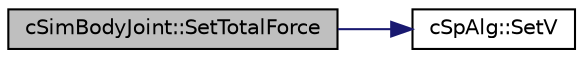 digraph "cSimBodyJoint::SetTotalForce"
{
 // LATEX_PDF_SIZE
  edge [fontname="Helvetica",fontsize="10",labelfontname="Helvetica",labelfontsize="10"];
  node [fontname="Helvetica",fontsize="10",shape=record];
  rankdir="LR";
  Node1 [label="cSimBodyJoint::SetTotalForce",height=0.2,width=0.4,color="black", fillcolor="grey75", style="filled", fontcolor="black",tooltip=" "];
  Node1 -> Node2 [color="midnightblue",fontsize="10",style="solid",fontname="Helvetica"];
  Node2 [label="cSpAlg::SetV",height=0.2,width=0.4,color="black", fillcolor="white", style="filled",URL="$classc_sp_alg.html#a2aec2530f56f4309e2979796f25d9ec2",tooltip=" "];
}

